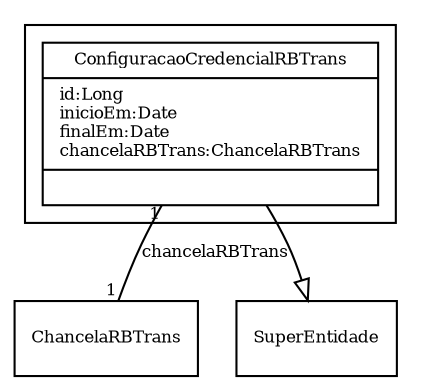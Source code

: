 digraph G{
fontname = "Times-Roman"
fontsize = 8

node [
        fontname = "Times-Roman"
        fontsize = 8
        shape = "record"
]

edge [
        fontname = "Times-Roman"
        fontsize = 8
]

subgraph clusterCONFIGURACAO_DE_CREDENCIAL
{
ConfiguracaoCredencialRBTrans [label = "{ConfiguracaoCredencialRBTrans|id:Long\linicioEm:Date\lfinalEm:Date\lchancelaRBTrans:ChancelaRBTrans\l|\l}"]
}
edge [arrowhead = "none" headlabel = "1" taillabel = "1"] ConfiguracaoCredencialRBTrans -> ChancelaRBTrans [label = "chancelaRBTrans"]
edge [ arrowhead = "empty" headlabel = "" taillabel = ""] ConfiguracaoCredencialRBTrans -> SuperEntidade
}
